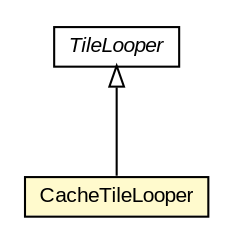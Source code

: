 #!/usr/local/bin/dot
#
# Class diagram 
# Generated by UMLGraph version R5_6-24-gf6e263 (http://www.umlgraph.org/)
#

digraph G {
	edge [fontname="arial",fontsize=10,labelfontname="arial",labelfontsize=10];
	node [fontname="arial",fontsize=10,shape=plaintext];
	nodesep=0.25;
	ranksep=0.5;
	// org.osmdroid.util.TileLooper
	c269244 [label=<<table title="org.osmdroid.util.TileLooper" border="0" cellborder="1" cellspacing="0" cellpadding="2" port="p" href="../../util/TileLooper.html">
		<tr><td><table border="0" cellspacing="0" cellpadding="1">
<tr><td align="center" balign="center"><font face="arial italic"> TileLooper </font></td></tr>
		</table></td></tr>
		</table>>, URL="../../util/TileLooper.html", fontname="arial", fontcolor="black", fontsize=10.0];
	// org.osmdroid.views.overlay.TilesOverlay.CacheTileLooper
	c269330 [label=<<table title="org.osmdroid.views.overlay.TilesOverlay.CacheTileLooper" border="0" cellborder="1" cellspacing="0" cellpadding="2" port="p" bgcolor="lemonChiffon" href="./TilesOverlay.CacheTileLooper.html">
		<tr><td><table border="0" cellspacing="0" cellpadding="1">
<tr><td align="center" balign="center"> CacheTileLooper </td></tr>
		</table></td></tr>
		</table>>, URL="./TilesOverlay.CacheTileLooper.html", fontname="arial", fontcolor="black", fontsize=10.0];
	//org.osmdroid.views.overlay.TilesOverlay.CacheTileLooper extends org.osmdroid.util.TileLooper
	c269244:p -> c269330:p [dir=back,arrowtail=empty];
}

